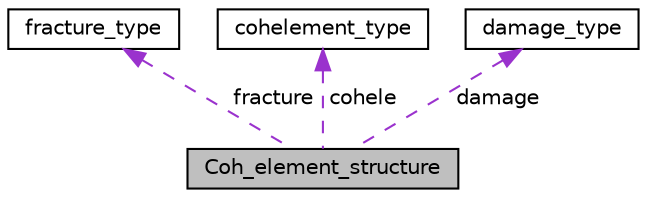 digraph "Coh_element_structure"
{
 // LATEX_PDF_SIZE
  edge [fontname="Helvetica",fontsize="10",labelfontname="Helvetica",labelfontsize="10"];
  node [fontname="Helvetica",fontsize="10",shape=record];
  Node1 [label="Coh_element_structure",height=0.2,width=0.4,color="black", fillcolor="grey75", style="filled", fontcolor="black",tooltip=" "];
  Node2 -> Node1 [dir="back",color="darkorchid3",fontsize="10",style="dashed",label=" fracture" ,fontname="Helvetica"];
  Node2 [label="fracture_type",height=0.2,width=0.4,color="black", fillcolor="white", style="filled",URL="$structfracture__type.html",tooltip=" "];
  Node3 -> Node1 [dir="back",color="darkorchid3",fontsize="10",style="dashed",label=" cohele" ,fontname="Helvetica"];
  Node3 [label="cohelement_type",height=0.2,width=0.4,color="black", fillcolor="white", style="filled",URL="$structcohelement__type.html",tooltip=" "];
  Node4 -> Node1 [dir="back",color="darkorchid3",fontsize="10",style="dashed",label=" damage" ,fontname="Helvetica"];
  Node4 [label="damage_type",height=0.2,width=0.4,color="black", fillcolor="white", style="filled",URL="$structdamage__type.html",tooltip=" "];
}
